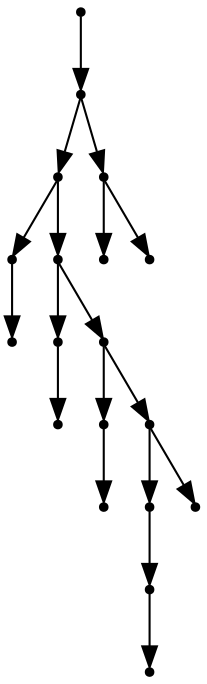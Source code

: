 digraph {
  18 [shape=point];
  17 [shape=point];
  13 [shape=point];
  1 [shape=point];
  0 [shape=point];
  12 [shape=point];
  3 [shape=point];
  2 [shape=point];
  11 [shape=point];
  5 [shape=point];
  4 [shape=point];
  10 [shape=point];
  8 [shape=point];
  7 [shape=point];
  6 [shape=point];
  9 [shape=point];
  16 [shape=point];
  14 [shape=point];
  15 [shape=point];
18 -> 17;
17 -> 13;
13 -> 1;
1 -> 0;
13 -> 12;
12 -> 3;
3 -> 2;
12 -> 11;
11 -> 5;
5 -> 4;
11 -> 10;
10 -> 8;
8 -> 7;
7 -> 6;
10 -> 9;
17 -> 16;
16 -> 14;
16 -> 15;
}
